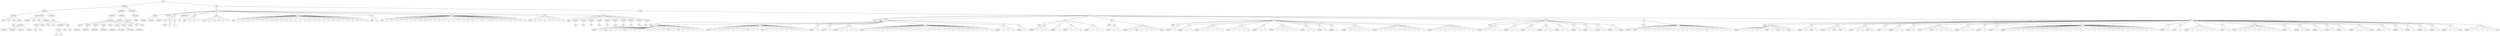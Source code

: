 graph Tree {
	"t0" [label = "TEI"];
	"t1" [label = "teiHeader"];
	"t2" [label = "fileDesc"];
	"t3" [label = "titleStmt"];
	"t4" [label = "title"];
	"t5" [label = "title"];
	"t6" [label = "title"];
	"t7" [label = "author"];
	"t8" [label = "idno"];
	"t9" [label = "persName"];
	"t10" [label = "forename"];
	"t11" [label = "roleName"];
	"t12" [label = "nameLink"];
	"t13" [label = "surname"];
	"t14" [label = "publicationStmt"];
	"t15" [label = "publisher"];
	"t16" [label = "idno"];
	"t17" [label = "idno"];
	"t18" [label = "availability"];
	"t19" [label = "licence"];
	"t20" [label = "ab"];
	"t21" [label = "ref"];
	"t22" [label = "sourceDesc"];
	"t23" [label = "bibl"];
	"t24" [label = "name"];
	"t25" [label = "idno"];
	"t26" [label = "idno"];
	"t27" [label = "availability"];
	"t28" [label = "licence"];
	"t29" [label = "ab"];
	"t30" [label = "ref"];
	"t31" [label = "bibl"];
	"t32" [label = "date"];
	"t33" [label = "idno"];
	"t34" [label = "profileDesc"];
	"t35" [label = "particDesc"];
	"t36" [label = "listPerson"];
	"t37" [label = "person"];
	"t38" [label = "persName"];
	"t39" [label = "person"];
	"t40" [label = "persName"];
	"t41" [label = "person"];
	"t42" [label = "persName"];
	"t43" [label = "person"];
	"t44" [label = "persName"];
	"t45" [label = "person"];
	"t46" [label = "persName"];
	"t47" [label = "person"];
	"t48" [label = "persName"];
	"t49" [label = "person"];
	"t50" [label = "persName"];
	"t51" [label = "person"];
	"t52" [label = "persName"];
	"t53" [label = "textClass"];
	"t54" [label = "keywords"];
	"t55" [label = "term"];
	"t56" [label = "term"];
	"t57" [label = "classCode"];
	"t58" [label = "revisionDesc"];
	"t59" [label = "listChange"];
	"t60" [label = "change"];
	"t61" [label = "text"];
	"t62" [label = "front"];
	"t63" [label = "docTitle"];
	"t64" [label = "titlePart"];
	"t65" [label = "titlePart"];
	"t66" [label = "titlePart"];
	"t67" [label = "docDate"];
	"t68" [label = "div"];
	"t69" [label = "div"];
	"t70" [label = "head"];
	"t71" [label = "div"];
	"t72" [label = "p"];
	"t73" [label = "div"];
	"t74" [label = "p"];
	"t75" [label = "performance"];
	"t76" [label = "ab"];
	"t77" [label = "div"];
	"t78" [label = "head"];
	"t79" [label = "p"];
	"t80" [label = "p"];
	"t81" [label = "p"];
	"t82" [label = "div"];
	"t83" [label = "head"];
	"t84" [label = "p"];
	"t85" [label = "p"];
	"t86" [label = "p"];
	"t87" [label = "p"];
	"t88" [label = "p"];
	"t89" [label = "div"];
	"t90" [label = "head"];
	"t91" [label = "p"];
	"t92" [label = "p"];
	"t93" [label = "p"];
	"t94" [label = "l"];
	"t95" [label = "l"];
	"t96" [label = "p"];
	"t97" [label = "p"];
	"t98" [label = "p"];
	"t99" [label = "p"];
	"t100" [label = "p"];
	"t101" [label = "p"];
	"t102" [label = "p"];
	"t103" [label = "p"];
	"t104" [label = "p"];
	"t105" [label = "p"];
	"t106" [label = "p"];
	"t107" [label = "p"];
	"t108" [label = "p"];
	"t109" [label = "p"];
	"t110" [label = "p"];
	"t111" [label = "p"];
	"t112" [label = "p"];
	"t113" [label = "p"];
	"t114" [label = "p"];
	"t115" [label = "p"];
	"t116" [label = "p"];
	"t117" [label = "p"];
	"t118" [label = "p"];
	"t119" [label = "div"];
	"t120" [label = "head"];
	"t121" [label = "p"];
	"t122" [label = "div"];
	"t123" [label = "head"];
	"t124" [label = "p"];
	"t125" [label = "p"];
	"t126" [label = "p"];
	"t127" [label = "l"];
	"t128" [label = "p"];
	"t129" [label = "l"];
	"t130" [label = "p"];
	"t131" [label = "p"];
	"t132" [label = "p"];
	"t133" [label = "l"];
	"t134" [label = "p"];
	"t135" [label = "p"];
	"t136" [label = "l"];
	"t137" [label = "p"];
	"t138" [label = "p"];
	"t139" [label = "l"];
	"t140" [label = "l"];
	"t141" [label = "p"];
	"t142" [label = "p"];
	"t143" [label = "l"];
	"t144" [label = "p"];
	"t145" [label = "l"];
	"t146" [label = "p"];
	"t147" [label = "p"];
	"t148" [label = "l"];
	"t149" [label = "l"];
	"t150" [label = "p"];
	"t151" [label = "p"];
	"t152" [label = "p"];
	"t153" [label = "p"];
	"t154" [label = "div"];
	"t155" [label = "head"];
	"t156" [label = "p"];
	"t157" [label = "p"];
	"t158" [label = "p"];
	"t159" [label = "p"];
	"t160" [label = "p"];
	"t161" [label = "p"];
	"t162" [label = "p"];
	"t163" [label = "castList"];
	"t164" [label = "head"];
	"t165" [label = "castItem"];
	"t166" [label = "role"];
	"t167" [label = "castItem"];
	"t168" [label = "role"];
	"t169" [label = "castItem"];
	"t170" [label = "role"];
	"t171" [label = "castItem"];
	"t172" [label = "role"];
	"t173" [label = "castItem"];
	"t174" [label = "role"];
	"t175" [label = "castItem"];
	"t176" [label = "role"];
	"t177" [label = "castItem"];
	"t178" [label = "role"];
	"t179" [label = "castItem"];
	"t180" [label = "role"];
	"t181" [label = "castItem"];
	"t182" [label = "role"];
	"t183" [label = "castItem"];
	"t184" [label = "role"];
	"t185" [label = "body"];
	"t186" [label = "div"];
	"t187" [label = "head"];
	"t188" [label = "stage"];
	"t189" [label = "div"];
	"t190" [label = "head"];
	"t191" [label = "sp"];
	"t192" [label = "speaker"];
	"t193" [label = "l"];
	"t194" [label = "note"];
	"t195" [label = "l"];
	"t196" [label = "l"];
	"t197" [label = "l"];
	"t198" [label = "note"];
	"t199" [label = "l"];
	"t200" [label = "l"];
	"t201" [label = "l"];
	"t202" [label = "l"];
	"t203" [label = "l"];
	"t204" [label = "l"];
	"t205" [label = "l"];
	"t206" [label = "l"];
	"t207" [label = "note"];
	"t208" [label = "l"];
	"t209" [label = "note"];
	"t210" [label = "l"];
	"t211" [label = "l"];
	"t212" [label = "l"];
	"t213" [label = "l"];
	"t214" [label = "l"];
	"t215" [label = "sp"];
	"t216" [label = "speaker"];
	"t217" [label = "l"];
	"t218" [label = "l"];
	"t219" [label = "l"];
	"t220" [label = "l"];
	"t221" [label = "l"];
	"t222" [label = "l"];
	"t223" [label = "l"];
	"t224" [label = "note"];
	"t225" [label = "l"];
	"t226" [label = "l"];
	"t227" [label = "note"];
	"t228" [label = "l"];
	"t229" [label = "l"];
	"t230" [label = "l"];
	"t231" [label = "l"];
	"t232" [label = "l"];
	"t233" [label = "l"];
	"t234" [label = "l"];
	"t235" [label = "l"];
	"t236" [label = "l"];
	"t237" [label = "sp"];
	"t238" [label = "speaker"];
	"t239" [label = "l"];
	"t240" [label = "sp"];
	"t241" [label = "speaker"];
	"t242" [label = "l"];
	"t243" [label = "sp"];
	"t244" [label = "speaker"];
	"t245" [label = "l"];
	"t246" [label = "l"];
	"t247" [label = "l"];
	"t248" [label = "l"];
	"t249" [label = "sp"];
	"t250" [label = "speaker"];
	"t251" [label = "l"];
	"t252" [label = "l"];
	"t253" [label = "l"];
	"t254" [label = "l"];
	"t255" [label = "l"];
	"t256" [label = "l"];
	"t257" [label = "l"];
	"t258" [label = "l"];
	"t259" [label = "l"];
	"t260" [label = "l"];
	"t261" [label = "l"];
	"t262" [label = "l"];
	"t263" [label = "l"];
	"t264" [label = "l"];
	"t265" [label = "l"];
	"t266" [label = "l"];
	"t267" [label = "l"];
	"t268" [label = "l"];
	"t269" [label = "l"];
	"t270" [label = "l"];
	"t271" [label = "l"];
	"t272" [label = "l"];
	"t273" [label = "l"];
	"t274" [label = "l"];
	"t275" [label = "l"];
	"t276" [label = "l"];
	"t277" [label = "l"];
	"t278" [label = "sp"];
	"t279" [label = "speaker"];
	"t280" [label = "l"];
	"t281" [label = "l"];
	"t282" [label = "l"];
	"t283" [label = "sp"];
	"t284" [label = "speaker"];
	"t285" [label = "l"];
	"t286" [label = "div"];
	"t287" [label = "head"];
	"t288" [label = "sp"];
	"t289" [label = "speaker"];
	"t290" [label = "l"];
	"t291" [label = "l"];
	"t292" [label = "l"];
	"t293" [label = "sp"];
	"t294" [label = "speaker"];
	"t295" [label = "l"];
	"t296" [label = "sp"];
	"t297" [label = "speaker"];
	"t298" [label = "l"];
	"t299" [label = "l"];
	"t300" [label = "l"];
	"t301" [label = "sp"];
	"t302" [label = "speaker"];
	"t303" [label = "l"];
	"t304" [label = "l"];
	"t305" [label = "l"];
	"t306" [label = "div"];
	"t307" [label = "head"];
	"t308" [label = "sp"];
	"t309" [label = "speaker"];
	"t310" [label = "l"];
	"t311" [label = "l"];
	"t312" [label = "sp"];
	"t313" [label = "speaker"];
	"t314" [label = "l"];
	"t315" [label = "stage"];
	"t316" [label = "l"];
	"t317" [label = "l"];
	"t318" [label = "l"];
	"t319" [label = "l"];
	"t320" [label = "stage"];
	"t321" [label = "div"];
	"t322" [label = "head"];
	"t323" [label = "sp"];
	"t324" [label = "speaker"];
	"t325" [label = "l"];
	"t326" [label = "sp"];
	"t327" [label = "speaker"];
	"t328" [label = "l"];
	"t329" [label = "l"];
	"t330" [label = "sp"];
	"t331" [label = "speaker"];
	"t332" [label = "l"];
	"t333" [label = "l"];
	"t334" [label = "l"];
	"t335" [label = "l"];
	"t336" [label = "l"];
	"t337" [label = "sp"];
	"t338" [label = "speaker"];
	"t339" [label = "l"];
	"t340" [label = "l"];
	"t341" [label = "l"];
	"t342" [label = "l"];
	"t343" [label = "sp"];
	"t344" [label = "speaker"];
	"t345" [label = "l"];
	"t346" [label = "l"];
	"t347" [label = "sp"];
	"t348" [label = "speaker"];
	"t349" [label = "l"];
	"t350" [label = "l"];
	"t351" [label = "l"];
	"t352" [label = "l"];
	"t353" [label = "l"];
	"t354" [label = "sp"];
	"t355" [label = "speaker"];
	"t356" [label = "l"];
	"t357" [label = "l"];
	"t358" [label = "sp"];
	"t359" [label = "speaker"];
	"t360" [label = "l"];
	"t361" [label = "sp"];
	"t362" [label = "speaker"];
	"t363" [label = "l"];
	"t364" [label = "sp"];
	"t365" [label = "speaker"];
	"t366" [label = "l"];
	"t367" [label = "l"];
	"t368" [label = "l"];
	"t369" [label = "l"];
	"t370" [label = "l"];
	"t371" [label = "sp"];
	"t372" [label = "speaker"];
	"t373" [label = "l"];
	"t374" [label = "l"];
	"t375" [label = "l"];
	"t376" [label = "l"];
	"t377" [label = "l"];
	"t378" [label = "l"];
	"t379" [label = "l"];
	"t380" [label = "l"];
	"t381" [label = "l"];
	"t382" [label = "l"];
	"t383" [label = "sp"];
	"t384" [label = "speaker"];
	"t385" [label = "l"];
	"t386" [label = "l"];
	"t387" [label = "l"];
	"t388" [label = "l"];
	"t389" [label = "l"];
	"t390" [label = "l"];
	"t391" [label = "l"];
	"t392" [label = "l"];
	"t393" [label = "l"];
	"t394" [label = "div"];
	"t395" [label = "head"];
	"t396" [label = "sp"];
	"t397" [label = "speaker"];
	"t398" [label = "l"];
	"t399" [label = "l"];
	"t400" [label = "l"];
	"t401" [label = "l"];
	"t402" [label = "sp"];
	"t403" [label = "speaker"];
	"t404" [label = "l"];
	"t405" [label = "l"];
	"t406" [label = "sp"];
	"t407" [label = "speaker"];
	"t408" [label = "l"];
	"t409" [label = "l"];
	"t410" [label = "sp"];
	"t411" [label = "speaker"];
	"t412" [label = "l"];
	"t413" [label = "l"];
	"t414" [label = "sp"];
	"t415" [label = "speaker"];
	"t416" [label = "l"];
	"t417" [label = "l"];
	"t418" [label = "sp"];
	"t419" [label = "speaker"];
	"t420" [label = "l"];
	"t421" [label = "sp"];
	"t422" [label = "speaker"];
	"t423" [label = "l"];
	"t424" [label = "sp"];
	"t425" [label = "speaker"];
	"t426" [label = "l"];
	"t427" [label = "sp"];
	"t428" [label = "speaker"];
	"t429" [label = "l"];
	"t430" [label = "stage"];
	"t431" [label = "div"];
	"t432" [label = "head"];
	"t433" [label = "sp"];
	"t434" [label = "speaker"];
	"t435" [label = "stage"];
	"t436" [label = "l"];
	"t437" [label = "l"];
	"t438" [label = "l"];
	"t439" [label = "l"];
	"t440" [label = "l"];
	"t441" [label = "l"];
	"t442" [label = "l"];
	"t443" [label = "l"];
	"t444" [label = "l"];
	"t445" [label = "l"];
	"t446" [label = "l"];
	"t447" [label = "l"];
	"t448" [label = "l"];
	"t449" [label = "l"];
	"t450" [label = "note"];
	"t451" [label = "l"];
	"t452" [label = "l"];
	"t453" [label = "l"];
	"t454" [label = "l"];
	"t455" [label = "l"];
	"t456" [label = "div"];
	"t457" [label = "head"];
	"t458" [label = "sp"];
	"t459" [label = "speaker"];
	"t460" [label = "l"];
	"t461" [label = "l"];
	"t462" [label = "l"];
	"t463" [label = "l"];
	"t464" [label = "l"];
	"t465" [label = "stage"];
	"t466" [label = "l"];
	"t467" [label = "stage"];
	"t468" [label = "l"];
	"t469" [label = "stage"];
	"t470" [label = "l"];
	"t471" [label = "sp"];
	"t472" [label = "speaker"];
	"t473" [label = "l"];
	"t474" [label = "stage"];
	"t475" [label = "l"];
	"t476" [label = "sp"];
	"t477" [label = "speaker"];
	"t478" [label = "l"];
	"t479" [label = "stage"];
	"t480" [label = "stage"];
	"t481" [label = "l"];
	"t482" [label = "sp"];
	"t483" [label = "speaker"];
	"t484" [label = "l"];
	"t485" [label = "l"];
	"t486" [label = "stage"];
	"t487" [label = "l"];
	"t488" [label = "sp"];
	"t489" [label = "speaker"];
	"t490" [label = "l"];
	"t491" [label = "sp"];
	"t492" [label = "speaker"];
	"t493" [label = "l"];
	"t494" [label = "l"];
	"t495" [label = "sp"];
	"t496" [label = "speaker"];
	"t497" [label = "l"];
	"t498" [label = "sp"];
	"t499" [label = "speaker"];
	"t500" [label = "l"];
	"t501" [label = "stage"];
	"t502" [label = "l"];
	"t503" [label = "l"];
	"t504" [label = "l"];
	"t505" [label = "l"];
	"t506" [label = "sp"];
	"t507" [label = "speaker"];
	"t508" [label = "l"];
	"t509" [label = "l"];
	"t510" [label = "l"];
	"t511" [label = "sp"];
	"t512" [label = "speaker"];
	"t513" [label = "l"];
	"t514" [label = "sp"];
	"t515" [label = "speaker"];
	"t516" [label = "l"];
	"t517" [label = "sp"];
	"t518" [label = "speaker"];
	"t519" [label = "l"];
	"t520" [label = "l"];
	"t521" [label = "l"];
	"t522" [label = "l"];
	"t523" [label = "l"];
	"t524" [label = "l"];
	"t525" [label = "l"];
	"t526" [label = "l"];
	"t527" [label = "l"];
	"t528" [label = "l"];
	"t529" [label = "l"];
	"t530" [label = "l"];
	"t531" [label = "l"];
	"t532" [label = "l"];
	"t533" [label = "l"];
	"t534" [label = "l"];
	"t535" [label = "l"];
	"t536" [label = "l"];
	"t537" [label = "l"];
	"t538" [label = "l"];
	"t539" [label = "l"];
	"t540" [label = "l"];
	"t541" [label = "l"];
	"t542" [label = "l"];
	"t543" [label = "l"];
	"t544" [label = "l"];
	"t545" [label = "l"];
	"t546" [label = "l"];
	"t547" [label = "l"];
	"t548" [label = "l"];
	"t549" [label = "l"];
	"t550" [label = "l"];
	"t551" [label = "sp"];
	"t552" [label = "speaker"];
	"t553" [label = "l"];
	"t554" [label = "sp"];
	"t555" [label = "speaker"];
	"t556" [label = "l"];
	"t557" [label = "sp"];
	"t558" [label = "speaker"];
	"t559" [label = "l"];
	"t560" [label = "l"];
	"t561" [label = "l"];
	"t562" [label = "l"];
	"t563" [label = "l"];
	"t564" [label = "l"];
	"t565" [label = "sp"];
	"t566" [label = "speaker"];
	"t567" [label = "l"];
	"t568" [label = "sp"];
	"t569" [label = "speaker"];
	"t570" [label = "l"];
	"t571" [label = "l"];
	"t572" [label = "l"];
	"t573" [label = "l"];
	"t574" [label = "l"];
	"t575" [label = "l"];
	"t576" [label = "l"];
	"t577" [label = "l"];
	"t578" [label = "l"];
	"t579" [label = "sp"];
	"t580" [label = "speaker"];
	"t581" [label = "l"];
	"t582" [label = "sp"];
	"t583" [label = "speaker"];
	"t584" [label = "l"];
	"t585" [label = "stage"];
	"t586" [label = "sp"];
	"t587" [label = "speaker"];
	"t588" [label = "l"];
	"t589" [label = "sp"];
	"t590" [label = "speaker"];
	"t591" [label = "l"];
	"t592" [label = "sp"];
	"t593" [label = "speaker"];
	"t594" [label = "l"];
	"t595" [label = "sp"];
	"t596" [label = "speaker"];
	"t597" [label = "l"];
	"t598" [label = "l"];
	"t599" [label = "l"];
	"t600" [label = "stage"];
	"t601" [label = "sp"];
	"t602" [label = "speaker"];
	"t603" [label = "l"];
	"t604" [label = "l"];
	"t605" [label = "sp"];
	"t606" [label = "speaker"];
	"t607" [label = "l"];
	"t608" [label = "sp"];
	"t609" [label = "speaker"];
	"t610" [label = "l"];
	"t611" [label = "sp"];
	"t612" [label = "speaker"];
	"t613" [label = "l"];
	"t614" [label = "sp"];
	"t615" [label = "speaker"];
	"t616" [label = "l"];
	"t617" [label = "sp"];
	"t618" [label = "speaker"];
	"t619" [label = "l"];
	"t620" [label = "l"];
	"t621" [label = "stage"];
	"t622" [label = "sp"];
	"t623" [label = "speaker"];
	"t624" [label = "l"];
	"t625" [label = "l"];
	"t626" [label = "l"];
	"t627" [label = "l"];
	"t628" [label = "l"];
	"t629" [label = "stage"];
	"t0" -- "t1";
	"t1" -- "t2";
	"t2" -- "t3";
	"t3" -- "t4";
	"t3" -- "t5";
	"t3" -- "t6";
	"t3" -- "t7";
	"t7" -- "t8";
	"t7" -- "t9";
	"t9" -- "t10";
	"t9" -- "t11";
	"t9" -- "t12";
	"t9" -- "t13";
	"t2" -- "t14";
	"t14" -- "t15";
	"t14" -- "t16";
	"t14" -- "t17";
	"t14" -- "t18";
	"t18" -- "t19";
	"t19" -- "t20";
	"t19" -- "t21";
	"t2" -- "t22";
	"t22" -- "t23";
	"t23" -- "t24";
	"t23" -- "t25";
	"t23" -- "t26";
	"t23" -- "t27";
	"t27" -- "t28";
	"t28" -- "t29";
	"t28" -- "t30";
	"t23" -- "t31";
	"t31" -- "t32";
	"t31" -- "t33";
	"t1" -- "t34";
	"t34" -- "t35";
	"t35" -- "t36";
	"t36" -- "t37";
	"t37" -- "t38";
	"t36" -- "t39";
	"t39" -- "t40";
	"t36" -- "t41";
	"t41" -- "t42";
	"t36" -- "t43";
	"t43" -- "t44";
	"t36" -- "t45";
	"t45" -- "t46";
	"t36" -- "t47";
	"t47" -- "t48";
	"t36" -- "t49";
	"t49" -- "t50";
	"t36" -- "t51";
	"t51" -- "t52";
	"t34" -- "t53";
	"t53" -- "t54";
	"t54" -- "t55";
	"t54" -- "t56";
	"t53" -- "t57";
	"t1" -- "t58";
	"t58" -- "t59";
	"t59" -- "t60";
	"t0" -- "t61";
	"t61" -- "t62";
	"t62" -- "t63";
	"t63" -- "t64";
	"t63" -- "t65";
	"t63" -- "t66";
	"t62" -- "t67";
	"t62" -- "t68";
	"t68" -- "t69";
	"t69" -- "t70";
	"t68" -- "t71";
	"t71" -- "t72";
	"t68" -- "t73";
	"t73" -- "t74";
	"t62" -- "t75";
	"t75" -- "t76";
	"t62" -- "t77";
	"t77" -- "t78";
	"t77" -- "t79";
	"t77" -- "t80";
	"t77" -- "t81";
	"t62" -- "t82";
	"t82" -- "t83";
	"t82" -- "t84";
	"t82" -- "t85";
	"t82" -- "t86";
	"t82" -- "t87";
	"t82" -- "t88";
	"t62" -- "t89";
	"t89" -- "t90";
	"t89" -- "t91";
	"t89" -- "t92";
	"t89" -- "t93";
	"t89" -- "t94";
	"t89" -- "t95";
	"t89" -- "t96";
	"t89" -- "t97";
	"t89" -- "t98";
	"t89" -- "t99";
	"t89" -- "t100";
	"t89" -- "t101";
	"t89" -- "t102";
	"t89" -- "t103";
	"t89" -- "t104";
	"t89" -- "t105";
	"t89" -- "t106";
	"t89" -- "t107";
	"t89" -- "t108";
	"t89" -- "t109";
	"t89" -- "t110";
	"t89" -- "t111";
	"t89" -- "t112";
	"t89" -- "t113";
	"t89" -- "t114";
	"t89" -- "t115";
	"t89" -- "t116";
	"t89" -- "t117";
	"t89" -- "t118";
	"t62" -- "t119";
	"t119" -- "t120";
	"t119" -- "t121";
	"t62" -- "t122";
	"t122" -- "t123";
	"t122" -- "t124";
	"t122" -- "t125";
	"t122" -- "t126";
	"t122" -- "t127";
	"t122" -- "t128";
	"t122" -- "t129";
	"t122" -- "t130";
	"t122" -- "t131";
	"t122" -- "t132";
	"t122" -- "t133";
	"t122" -- "t134";
	"t122" -- "t135";
	"t122" -- "t136";
	"t122" -- "t137";
	"t122" -- "t138";
	"t122" -- "t139";
	"t122" -- "t140";
	"t122" -- "t141";
	"t122" -- "t142";
	"t122" -- "t143";
	"t122" -- "t144";
	"t122" -- "t145";
	"t122" -- "t146";
	"t122" -- "t147";
	"t122" -- "t148";
	"t122" -- "t149";
	"t122" -- "t150";
	"t122" -- "t151";
	"t122" -- "t152";
	"t122" -- "t153";
	"t62" -- "t154";
	"t154" -- "t155";
	"t154" -- "t156";
	"t154" -- "t157";
	"t154" -- "t158";
	"t154" -- "t159";
	"t154" -- "t160";
	"t154" -- "t161";
	"t154" -- "t162";
	"t62" -- "t163";
	"t163" -- "t164";
	"t163" -- "t165";
	"t165" -- "t166";
	"t163" -- "t167";
	"t167" -- "t168";
	"t163" -- "t169";
	"t169" -- "t170";
	"t163" -- "t171";
	"t171" -- "t172";
	"t163" -- "t173";
	"t173" -- "t174";
	"t163" -- "t175";
	"t175" -- "t176";
	"t163" -- "t177";
	"t177" -- "t178";
	"t163" -- "t179";
	"t179" -- "t180";
	"t163" -- "t181";
	"t181" -- "t182";
	"t163" -- "t183";
	"t183" -- "t184";
	"t61" -- "t185";
	"t185" -- "t186";
	"t186" -- "t187";
	"t186" -- "t188";
	"t186" -- "t189";
	"t189" -- "t190";
	"t189" -- "t191";
	"t191" -- "t192";
	"t191" -- "t193";
	"t191" -- "t194";
	"t191" -- "t195";
	"t191" -- "t196";
	"t191" -- "t197";
	"t191" -- "t198";
	"t191" -- "t199";
	"t191" -- "t200";
	"t191" -- "t201";
	"t191" -- "t202";
	"t191" -- "t203";
	"t191" -- "t204";
	"t191" -- "t205";
	"t191" -- "t206";
	"t191" -- "t207";
	"t191" -- "t208";
	"t191" -- "t209";
	"t191" -- "t210";
	"t191" -- "t211";
	"t191" -- "t212";
	"t191" -- "t213";
	"t191" -- "t214";
	"t189" -- "t215";
	"t215" -- "t216";
	"t215" -- "t217";
	"t215" -- "t218";
	"t215" -- "t219";
	"t215" -- "t220";
	"t215" -- "t221";
	"t215" -- "t222";
	"t215" -- "t223";
	"t215" -- "t224";
	"t215" -- "t225";
	"t215" -- "t226";
	"t215" -- "t227";
	"t215" -- "t228";
	"t215" -- "t229";
	"t215" -- "t230";
	"t215" -- "t231";
	"t215" -- "t232";
	"t215" -- "t233";
	"t215" -- "t234";
	"t215" -- "t235";
	"t215" -- "t236";
	"t189" -- "t237";
	"t237" -- "t238";
	"t237" -- "t239";
	"t189" -- "t240";
	"t240" -- "t241";
	"t240" -- "t242";
	"t189" -- "t243";
	"t243" -- "t244";
	"t243" -- "t245";
	"t243" -- "t246";
	"t243" -- "t247";
	"t243" -- "t248";
	"t189" -- "t249";
	"t249" -- "t250";
	"t249" -- "t251";
	"t249" -- "t252";
	"t249" -- "t253";
	"t249" -- "t254";
	"t249" -- "t255";
	"t249" -- "t256";
	"t249" -- "t257";
	"t249" -- "t258";
	"t249" -- "t259";
	"t249" -- "t260";
	"t249" -- "t261";
	"t249" -- "t262";
	"t249" -- "t263";
	"t249" -- "t264";
	"t249" -- "t265";
	"t249" -- "t266";
	"t249" -- "t267";
	"t249" -- "t268";
	"t249" -- "t269";
	"t249" -- "t270";
	"t249" -- "t271";
	"t249" -- "t272";
	"t249" -- "t273";
	"t249" -- "t274";
	"t249" -- "t275";
	"t249" -- "t276";
	"t249" -- "t277";
	"t189" -- "t278";
	"t278" -- "t279";
	"t278" -- "t280";
	"t278" -- "t281";
	"t278" -- "t282";
	"t189" -- "t283";
	"t283" -- "t284";
	"t283" -- "t285";
	"t186" -- "t286";
	"t286" -- "t287";
	"t286" -- "t288";
	"t288" -- "t289";
	"t288" -- "t290";
	"t288" -- "t291";
	"t288" -- "t292";
	"t286" -- "t293";
	"t293" -- "t294";
	"t293" -- "t295";
	"t286" -- "t296";
	"t296" -- "t297";
	"t296" -- "t298";
	"t296" -- "t299";
	"t296" -- "t300";
	"t286" -- "t301";
	"t301" -- "t302";
	"t301" -- "t303";
	"t301" -- "t304";
	"t301" -- "t305";
	"t186" -- "t306";
	"t306" -- "t307";
	"t306" -- "t308";
	"t308" -- "t309";
	"t308" -- "t310";
	"t308" -- "t311";
	"t306" -- "t312";
	"t312" -- "t313";
	"t312" -- "t314";
	"t312" -- "t315";
	"t312" -- "t316";
	"t312" -- "t317";
	"t312" -- "t318";
	"t312" -- "t319";
	"t312" -- "t320";
	"t186" -- "t321";
	"t321" -- "t322";
	"t321" -- "t323";
	"t323" -- "t324";
	"t323" -- "t325";
	"t321" -- "t326";
	"t326" -- "t327";
	"t326" -- "t328";
	"t326" -- "t329";
	"t321" -- "t330";
	"t330" -- "t331";
	"t330" -- "t332";
	"t330" -- "t333";
	"t330" -- "t334";
	"t330" -- "t335";
	"t330" -- "t336";
	"t321" -- "t337";
	"t337" -- "t338";
	"t337" -- "t339";
	"t337" -- "t340";
	"t337" -- "t341";
	"t337" -- "t342";
	"t321" -- "t343";
	"t343" -- "t344";
	"t343" -- "t345";
	"t343" -- "t346";
	"t321" -- "t347";
	"t347" -- "t348";
	"t347" -- "t349";
	"t347" -- "t350";
	"t347" -- "t351";
	"t347" -- "t352";
	"t347" -- "t353";
	"t321" -- "t354";
	"t354" -- "t355";
	"t354" -- "t356";
	"t354" -- "t357";
	"t321" -- "t358";
	"t358" -- "t359";
	"t358" -- "t360";
	"t321" -- "t361";
	"t361" -- "t362";
	"t361" -- "t363";
	"t321" -- "t364";
	"t364" -- "t365";
	"t364" -- "t366";
	"t364" -- "t367";
	"t364" -- "t368";
	"t364" -- "t369";
	"t364" -- "t370";
	"t321" -- "t371";
	"t371" -- "t372";
	"t371" -- "t373";
	"t371" -- "t374";
	"t371" -- "t375";
	"t371" -- "t376";
	"t371" -- "t377";
	"t371" -- "t378";
	"t371" -- "t379";
	"t371" -- "t380";
	"t371" -- "t381";
	"t371" -- "t382";
	"t321" -- "t383";
	"t383" -- "t384";
	"t383" -- "t385";
	"t383" -- "t386";
	"t383" -- "t387";
	"t383" -- "t388";
	"t383" -- "t389";
	"t383" -- "t390";
	"t383" -- "t391";
	"t383" -- "t392";
	"t383" -- "t393";
	"t186" -- "t394";
	"t394" -- "t395";
	"t394" -- "t396";
	"t396" -- "t397";
	"t396" -- "t398";
	"t396" -- "t399";
	"t396" -- "t400";
	"t396" -- "t401";
	"t394" -- "t402";
	"t402" -- "t403";
	"t402" -- "t404";
	"t402" -- "t405";
	"t394" -- "t406";
	"t406" -- "t407";
	"t406" -- "t408";
	"t406" -- "t409";
	"t394" -- "t410";
	"t410" -- "t411";
	"t410" -- "t412";
	"t410" -- "t413";
	"t394" -- "t414";
	"t414" -- "t415";
	"t414" -- "t416";
	"t414" -- "t417";
	"t394" -- "t418";
	"t418" -- "t419";
	"t418" -- "t420";
	"t394" -- "t421";
	"t421" -- "t422";
	"t421" -- "t423";
	"t394" -- "t424";
	"t424" -- "t425";
	"t424" -- "t426";
	"t394" -- "t427";
	"t427" -- "t428";
	"t427" -- "t429";
	"t427" -- "t430";
	"t186" -- "t431";
	"t431" -- "t432";
	"t431" -- "t433";
	"t433" -- "t434";
	"t433" -- "t435";
	"t433" -- "t436";
	"t433" -- "t437";
	"t433" -- "t438";
	"t433" -- "t439";
	"t433" -- "t440";
	"t433" -- "t441";
	"t433" -- "t442";
	"t433" -- "t443";
	"t433" -- "t444";
	"t433" -- "t445";
	"t433" -- "t446";
	"t433" -- "t447";
	"t433" -- "t448";
	"t433" -- "t449";
	"t433" -- "t450";
	"t433" -- "t451";
	"t433" -- "t452";
	"t433" -- "t453";
	"t433" -- "t454";
	"t433" -- "t455";
	"t186" -- "t456";
	"t456" -- "t457";
	"t456" -- "t458";
	"t458" -- "t459";
	"t458" -- "t460";
	"t458" -- "t461";
	"t458" -- "t462";
	"t458" -- "t463";
	"t458" -- "t464";
	"t458" -- "t465";
	"t458" -- "t466";
	"t458" -- "t467";
	"t458" -- "t468";
	"t458" -- "t469";
	"t458" -- "t470";
	"t456" -- "t471";
	"t471" -- "t472";
	"t471" -- "t473";
	"t471" -- "t474";
	"t471" -- "t475";
	"t456" -- "t476";
	"t476" -- "t477";
	"t476" -- "t478";
	"t476" -- "t479";
	"t476" -- "t480";
	"t476" -- "t481";
	"t456" -- "t482";
	"t482" -- "t483";
	"t482" -- "t484";
	"t482" -- "t485";
	"t482" -- "t486";
	"t482" -- "t487";
	"t456" -- "t488";
	"t488" -- "t489";
	"t488" -- "t490";
	"t456" -- "t491";
	"t491" -- "t492";
	"t491" -- "t493";
	"t491" -- "t494";
	"t456" -- "t495";
	"t495" -- "t496";
	"t495" -- "t497";
	"t456" -- "t498";
	"t498" -- "t499";
	"t498" -- "t500";
	"t498" -- "t501";
	"t498" -- "t502";
	"t498" -- "t503";
	"t498" -- "t504";
	"t498" -- "t505";
	"t456" -- "t506";
	"t506" -- "t507";
	"t506" -- "t508";
	"t506" -- "t509";
	"t506" -- "t510";
	"t456" -- "t511";
	"t511" -- "t512";
	"t511" -- "t513";
	"t456" -- "t514";
	"t514" -- "t515";
	"t514" -- "t516";
	"t456" -- "t517";
	"t517" -- "t518";
	"t517" -- "t519";
	"t517" -- "t520";
	"t517" -- "t521";
	"t517" -- "t522";
	"t517" -- "t523";
	"t517" -- "t524";
	"t517" -- "t525";
	"t517" -- "t526";
	"t517" -- "t527";
	"t517" -- "t528";
	"t517" -- "t529";
	"t517" -- "t530";
	"t517" -- "t531";
	"t517" -- "t532";
	"t517" -- "t533";
	"t517" -- "t534";
	"t517" -- "t535";
	"t517" -- "t536";
	"t517" -- "t537";
	"t517" -- "t538";
	"t517" -- "t539";
	"t517" -- "t540";
	"t517" -- "t541";
	"t517" -- "t542";
	"t517" -- "t543";
	"t517" -- "t544";
	"t517" -- "t545";
	"t517" -- "t546";
	"t517" -- "t547";
	"t517" -- "t548";
	"t517" -- "t549";
	"t517" -- "t550";
	"t456" -- "t551";
	"t551" -- "t552";
	"t551" -- "t553";
	"t456" -- "t554";
	"t554" -- "t555";
	"t554" -- "t556";
	"t456" -- "t557";
	"t557" -- "t558";
	"t557" -- "t559";
	"t557" -- "t560";
	"t557" -- "t561";
	"t557" -- "t562";
	"t557" -- "t563";
	"t557" -- "t564";
	"t456" -- "t565";
	"t565" -- "t566";
	"t565" -- "t567";
	"t456" -- "t568";
	"t568" -- "t569";
	"t568" -- "t570";
	"t568" -- "t571";
	"t568" -- "t572";
	"t568" -- "t573";
	"t568" -- "t574";
	"t568" -- "t575";
	"t568" -- "t576";
	"t568" -- "t577";
	"t568" -- "t578";
	"t456" -- "t579";
	"t579" -- "t580";
	"t579" -- "t581";
	"t456" -- "t582";
	"t582" -- "t583";
	"t582" -- "t584";
	"t582" -- "t585";
	"t456" -- "t586";
	"t586" -- "t587";
	"t586" -- "t588";
	"t456" -- "t589";
	"t589" -- "t590";
	"t589" -- "t591";
	"t456" -- "t592";
	"t592" -- "t593";
	"t592" -- "t594";
	"t456" -- "t595";
	"t595" -- "t596";
	"t595" -- "t597";
	"t595" -- "t598";
	"t595" -- "t599";
	"t595" -- "t600";
	"t456" -- "t601";
	"t601" -- "t602";
	"t601" -- "t603";
	"t601" -- "t604";
	"t456" -- "t605";
	"t605" -- "t606";
	"t605" -- "t607";
	"t456" -- "t608";
	"t608" -- "t609";
	"t608" -- "t610";
	"t456" -- "t611";
	"t611" -- "t612";
	"t611" -- "t613";
	"t456" -- "t614";
	"t614" -- "t615";
	"t614" -- "t616";
	"t456" -- "t617";
	"t617" -- "t618";
	"t617" -- "t619";
	"t617" -- "t620";
	"t617" -- "t621";
	"t456" -- "t622";
	"t622" -- "t623";
	"t622" -- "t624";
	"t622" -- "t625";
	"t622" -- "t626";
	"t622" -- "t627";
	"t622" -- "t628";
	"t622" -- "t629";
}
